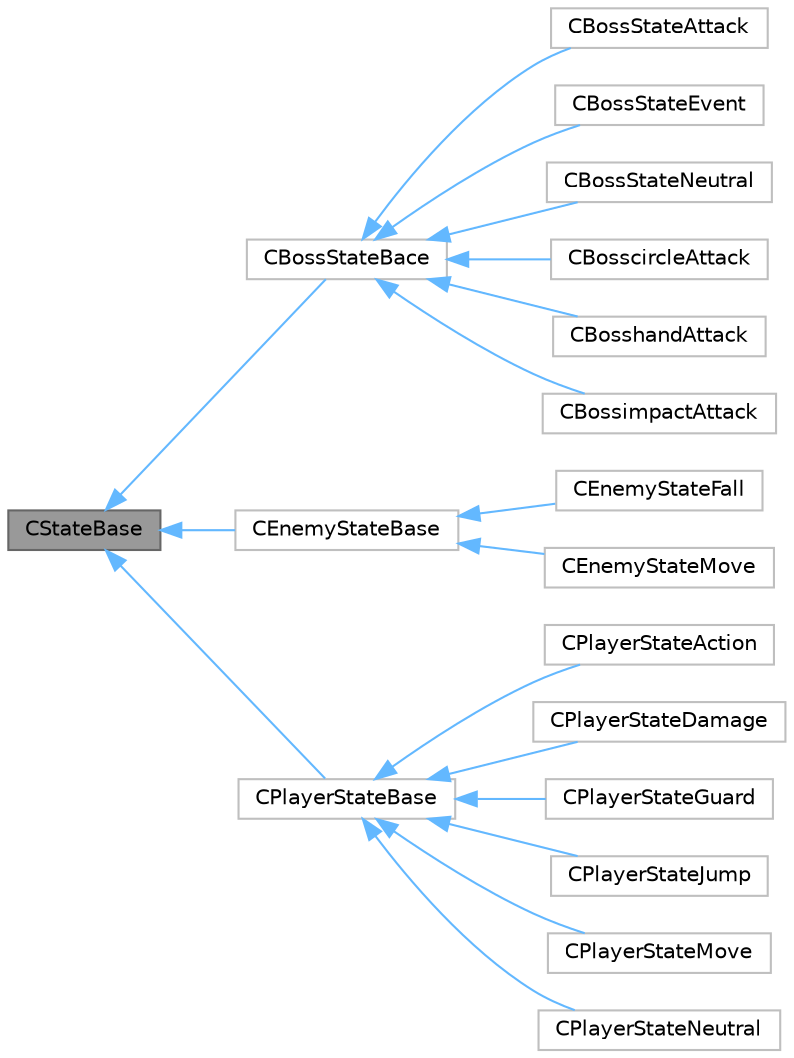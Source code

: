 digraph "CStateBase"
{
 // LATEX_PDF_SIZE
  bgcolor="transparent";
  edge [fontname=Helvetica,fontsize=10,labelfontname=Helvetica,labelfontsize=10];
  node [fontname=Helvetica,fontsize=10,shape=box,height=0.2,width=0.4];
  rankdir="LR";
  Node1 [id="Node000001",label="CStateBase",height=0.2,width=0.4,color="gray40", fillcolor="grey60", style="filled", fontcolor="black",tooltip=" "];
  Node1 -> Node2 [id="edge1_Node000001_Node000002",dir="back",color="steelblue1",style="solid",tooltip=" "];
  Node2 [id="Node000002",label="CBossStateBace",height=0.2,width=0.4,color="grey75", fillcolor="white", style="filled",URL="$class_c_boss_state_bace.html",tooltip=" "];
  Node2 -> Node3 [id="edge2_Node000002_Node000003",dir="back",color="steelblue1",style="solid",tooltip=" "];
  Node3 [id="Node000003",label="CBossStateAttack",height=0.2,width=0.4,color="grey75", fillcolor="white", style="filled",URL="$class_c_boss_state_attack.html",tooltip=" "];
  Node2 -> Node4 [id="edge3_Node000002_Node000004",dir="back",color="steelblue1",style="solid",tooltip=" "];
  Node4 [id="Node000004",label="CBossStateEvent",height=0.2,width=0.4,color="grey75", fillcolor="white", style="filled",URL="$class_c_boss_state_event.html",tooltip=" "];
  Node2 -> Node5 [id="edge4_Node000002_Node000005",dir="back",color="steelblue1",style="solid",tooltip=" "];
  Node5 [id="Node000005",label="CBossStateNeutral",height=0.2,width=0.4,color="grey75", fillcolor="white", style="filled",URL="$class_c_boss_state_neutral.html",tooltip=" "];
  Node2 -> Node6 [id="edge5_Node000002_Node000006",dir="back",color="steelblue1",style="solid",tooltip=" "];
  Node6 [id="Node000006",label="CBosscircleAttack",height=0.2,width=0.4,color="grey75", fillcolor="white", style="filled",URL="$class_c_bosscircle_attack.html",tooltip=" "];
  Node2 -> Node7 [id="edge6_Node000002_Node000007",dir="back",color="steelblue1",style="solid",tooltip=" "];
  Node7 [id="Node000007",label="CBosshandAttack",height=0.2,width=0.4,color="grey75", fillcolor="white", style="filled",URL="$class_c_bosshand_attack.html",tooltip=" "];
  Node2 -> Node8 [id="edge7_Node000002_Node000008",dir="back",color="steelblue1",style="solid",tooltip=" "];
  Node8 [id="Node000008",label="CBossimpactAttack",height=0.2,width=0.4,color="grey75", fillcolor="white", style="filled",URL="$class_c_bossimpact_attack.html",tooltip=" "];
  Node1 -> Node9 [id="edge8_Node000001_Node000009",dir="back",color="steelblue1",style="solid",tooltip=" "];
  Node9 [id="Node000009",label="CEnemyStateBase",height=0.2,width=0.4,color="grey75", fillcolor="white", style="filled",URL="$class_c_enemy_state_base.html",tooltip=" "];
  Node9 -> Node10 [id="edge9_Node000009_Node000010",dir="back",color="steelblue1",style="solid",tooltip=" "];
  Node10 [id="Node000010",label="CEnemyStateFall",height=0.2,width=0.4,color="grey75", fillcolor="white", style="filled",URL="$class_c_enemy_state_fall.html",tooltip=" "];
  Node9 -> Node11 [id="edge10_Node000009_Node000011",dir="back",color="steelblue1",style="solid",tooltip=" "];
  Node11 [id="Node000011",label="CEnemyStateMove",height=0.2,width=0.4,color="grey75", fillcolor="white", style="filled",URL="$class_c_enemy_state_move.html",tooltip=" "];
  Node1 -> Node12 [id="edge11_Node000001_Node000012",dir="back",color="steelblue1",style="solid",tooltip=" "];
  Node12 [id="Node000012",label="CPlayerStateBase",height=0.2,width=0.4,color="grey75", fillcolor="white", style="filled",URL="$class_c_player_state_base.html",tooltip=" "];
  Node12 -> Node13 [id="edge12_Node000012_Node000013",dir="back",color="steelblue1",style="solid",tooltip=" "];
  Node13 [id="Node000013",label="CPlayerStateAction",height=0.2,width=0.4,color="grey75", fillcolor="white", style="filled",URL="$class_c_player_state_action.html",tooltip=" "];
  Node12 -> Node14 [id="edge13_Node000012_Node000014",dir="back",color="steelblue1",style="solid",tooltip=" "];
  Node14 [id="Node000014",label="CPlayerStateDamage",height=0.2,width=0.4,color="grey75", fillcolor="white", style="filled",URL="$class_c_player_state_damage.html",tooltip=" "];
  Node12 -> Node15 [id="edge14_Node000012_Node000015",dir="back",color="steelblue1",style="solid",tooltip=" "];
  Node15 [id="Node000015",label="CPlayerStateGuard",height=0.2,width=0.4,color="grey75", fillcolor="white", style="filled",URL="$class_c_player_state_guard.html",tooltip=" "];
  Node12 -> Node16 [id="edge15_Node000012_Node000016",dir="back",color="steelblue1",style="solid",tooltip=" "];
  Node16 [id="Node000016",label="CPlayerStateJump",height=0.2,width=0.4,color="grey75", fillcolor="white", style="filled",URL="$class_c_player_state_jump.html",tooltip=" "];
  Node12 -> Node17 [id="edge16_Node000012_Node000017",dir="back",color="steelblue1",style="solid",tooltip=" "];
  Node17 [id="Node000017",label="CPlayerStateMove",height=0.2,width=0.4,color="grey75", fillcolor="white", style="filled",URL="$class_c_player_state_move.html",tooltip=" "];
  Node12 -> Node18 [id="edge17_Node000012_Node000018",dir="back",color="steelblue1",style="solid",tooltip=" "];
  Node18 [id="Node000018",label="CPlayerStateNeutral",height=0.2,width=0.4,color="grey75", fillcolor="white", style="filled",URL="$class_c_player_state_neutral.html",tooltip=" "];
}
